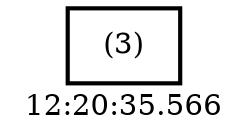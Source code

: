 digraph  g{ graph[label = "12:20:35.566"]
node [shape=rectangle, color=black, fontcolor=black, style=bold] edge [color=black] 0 [label="(3)"] ; 
}

